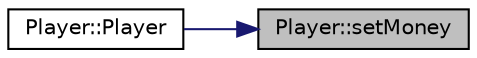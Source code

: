 digraph "Player::setMoney"
{
 // LATEX_PDF_SIZE
  edge [fontname="Helvetica",fontsize="10",labelfontname="Helvetica",labelfontsize="10"];
  node [fontname="Helvetica",fontsize="10",shape=record];
  rankdir="RL";
  Node1 [label="Player::setMoney",height=0.2,width=0.4,color="black", fillcolor="grey75", style="filled", fontcolor="black",tooltip=" "];
  Node1 -> Node2 [dir="back",color="midnightblue",fontsize="10",style="solid",fontname="Helvetica"];
  Node2 [label="Player::Player",height=0.2,width=0.4,color="black", fillcolor="white", style="filled",URL="$class_player.html#affe0cc3cb714f6deb4e62f0c0d3f1fd8",tooltip=" "];
}
